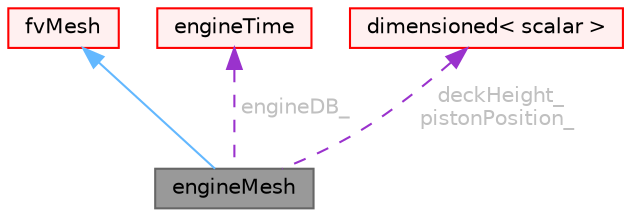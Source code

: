 digraph "engineMesh"
{
 // LATEX_PDF_SIZE
  bgcolor="transparent";
  edge [fontname=Helvetica,fontsize=10,labelfontname=Helvetica,labelfontsize=10];
  node [fontname=Helvetica,fontsize=10,shape=box,height=0.2,width=0.4];
  Node1 [id="Node000001",label="engineMesh",height=0.2,width=0.4,color="gray40", fillcolor="grey60", style="filled", fontcolor="black",tooltip="Foam::engineMesh."];
  Node2 -> Node1 [id="edge1_Node000001_Node000002",dir="back",color="steelblue1",style="solid",tooltip=" "];
  Node2 [id="Node000002",label="fvMesh",height=0.2,width=0.4,color="red", fillcolor="#FFF0F0", style="filled",URL="$classFoam_1_1fvMesh.html",tooltip="Mesh data needed to do the Finite Volume discretisation."];
  Node54 -> Node1 [id="edge2_Node000001_Node000054",dir="back",color="darkorchid3",style="dashed",tooltip=" ",label=" engineDB_",fontcolor="grey" ];
  Node54 [id="Node000054",label="engineTime",height=0.2,width=0.4,color="red", fillcolor="#FFF0F0", style="filled",URL="$classFoam_1_1engineTime.html",tooltip="An abstract class for the time description of the piston motion."];
  Node72 -> Node1 [id="edge3_Node000001_Node000072",dir="back",color="darkorchid3",style="dashed",tooltip=" ",label=" deckHeight_\npistonPosition_",fontcolor="grey" ];
  Node72 [id="Node000072",label="dimensioned\< scalar \>",height=0.2,width=0.4,color="red", fillcolor="#FFF0F0", style="filled",URL="$classFoam_1_1dimensioned.html",tooltip=" "];
}
